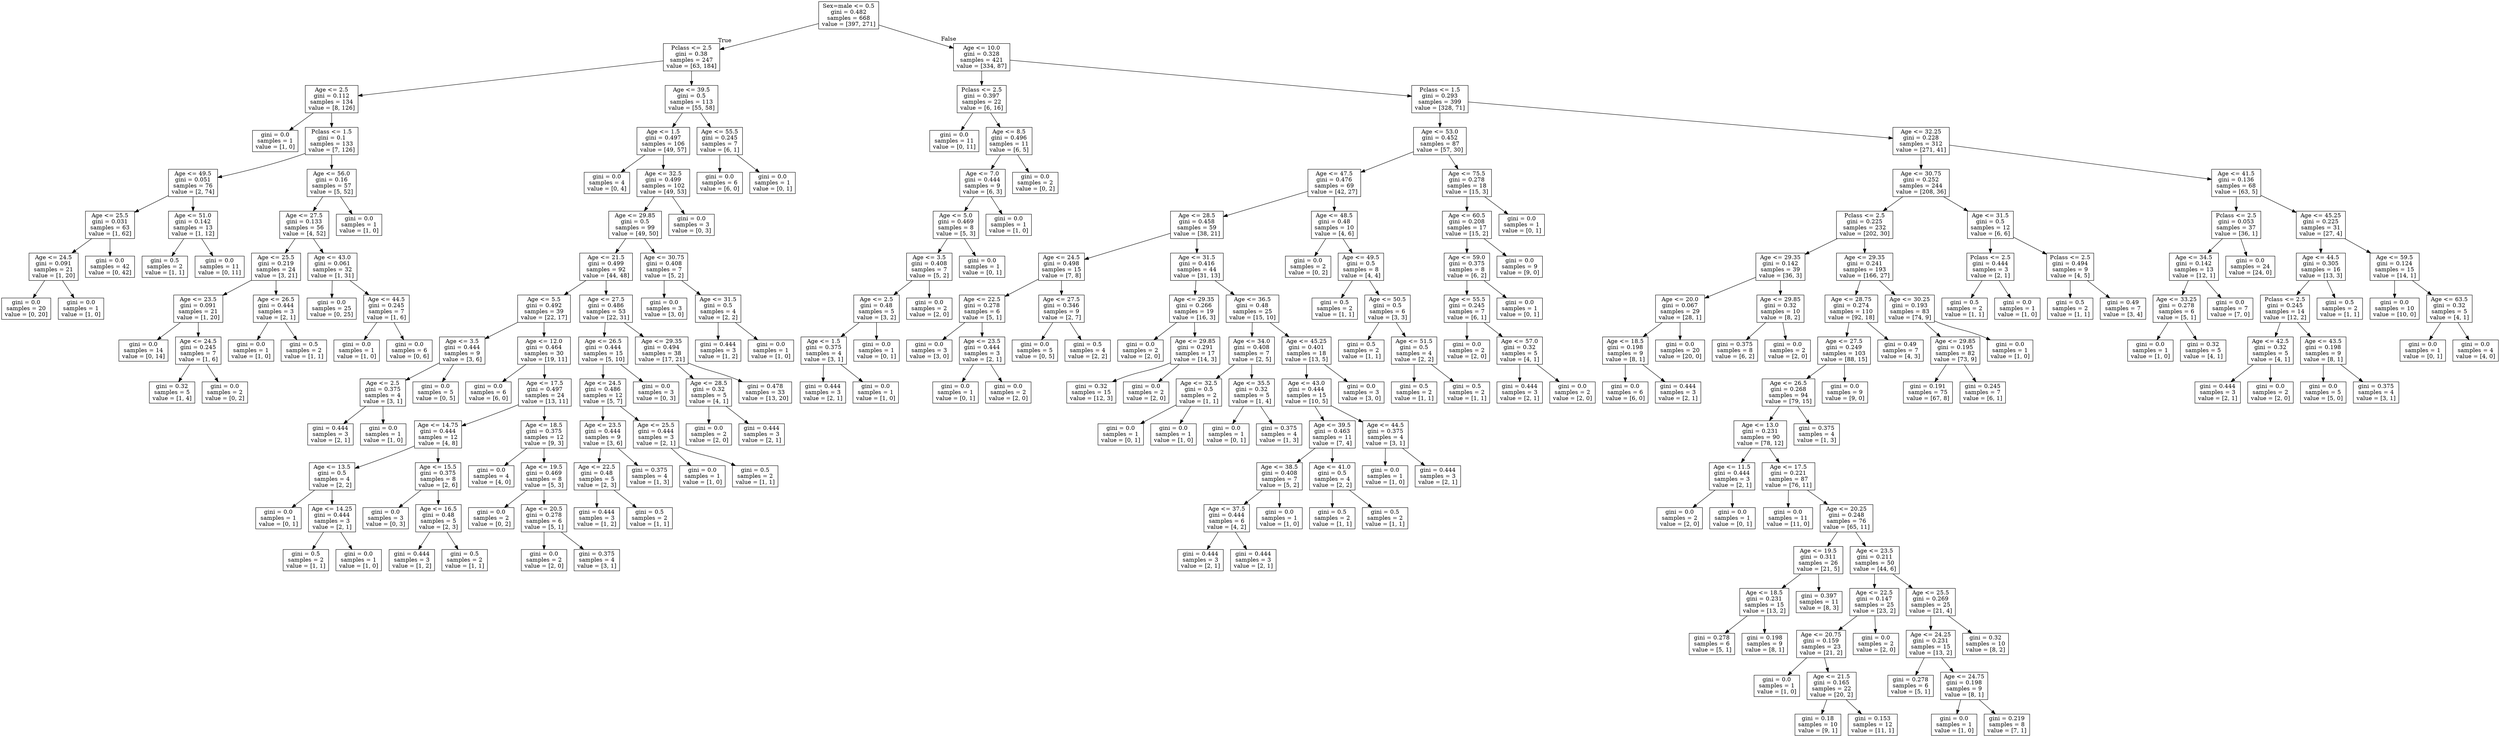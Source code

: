 digraph Tree {
node [shape=box] ;
0 [label="Sex=male <= 0.5\ngini = 0.482\nsamples = 668\nvalue = [397, 271]"] ;
1 [label="Pclass <= 2.5\ngini = 0.38\nsamples = 247\nvalue = [63, 184]"] ;
0 -> 1 [labeldistance=2.5, labelangle=45, headlabel="True"] ;
2 [label="Age <= 2.5\ngini = 0.112\nsamples = 134\nvalue = [8, 126]"] ;
1 -> 2 ;
3 [label="gini = 0.0\nsamples = 1\nvalue = [1, 0]"] ;
2 -> 3 ;
4 [label="Pclass <= 1.5\ngini = 0.1\nsamples = 133\nvalue = [7, 126]"] ;
2 -> 4 ;
5 [label="Age <= 49.5\ngini = 0.051\nsamples = 76\nvalue = [2, 74]"] ;
4 -> 5 ;
6 [label="Age <= 25.5\ngini = 0.031\nsamples = 63\nvalue = [1, 62]"] ;
5 -> 6 ;
7 [label="Age <= 24.5\ngini = 0.091\nsamples = 21\nvalue = [1, 20]"] ;
6 -> 7 ;
8 [label="gini = 0.0\nsamples = 20\nvalue = [0, 20]"] ;
7 -> 8 ;
9 [label="gini = 0.0\nsamples = 1\nvalue = [1, 0]"] ;
7 -> 9 ;
10 [label="gini = 0.0\nsamples = 42\nvalue = [0, 42]"] ;
6 -> 10 ;
11 [label="Age <= 51.0\ngini = 0.142\nsamples = 13\nvalue = [1, 12]"] ;
5 -> 11 ;
12 [label="gini = 0.5\nsamples = 2\nvalue = [1, 1]"] ;
11 -> 12 ;
13 [label="gini = 0.0\nsamples = 11\nvalue = [0, 11]"] ;
11 -> 13 ;
14 [label="Age <= 56.0\ngini = 0.16\nsamples = 57\nvalue = [5, 52]"] ;
4 -> 14 ;
15 [label="Age <= 27.5\ngini = 0.133\nsamples = 56\nvalue = [4, 52]"] ;
14 -> 15 ;
16 [label="Age <= 25.5\ngini = 0.219\nsamples = 24\nvalue = [3, 21]"] ;
15 -> 16 ;
17 [label="Age <= 23.5\ngini = 0.091\nsamples = 21\nvalue = [1, 20]"] ;
16 -> 17 ;
18 [label="gini = 0.0\nsamples = 14\nvalue = [0, 14]"] ;
17 -> 18 ;
19 [label="Age <= 24.5\ngini = 0.245\nsamples = 7\nvalue = [1, 6]"] ;
17 -> 19 ;
20 [label="gini = 0.32\nsamples = 5\nvalue = [1, 4]"] ;
19 -> 20 ;
21 [label="gini = 0.0\nsamples = 2\nvalue = [0, 2]"] ;
19 -> 21 ;
22 [label="Age <= 26.5\ngini = 0.444\nsamples = 3\nvalue = [2, 1]"] ;
16 -> 22 ;
23 [label="gini = 0.0\nsamples = 1\nvalue = [1, 0]"] ;
22 -> 23 ;
24 [label="gini = 0.5\nsamples = 2\nvalue = [1, 1]"] ;
22 -> 24 ;
25 [label="Age <= 43.0\ngini = 0.061\nsamples = 32\nvalue = [1, 31]"] ;
15 -> 25 ;
26 [label="gini = 0.0\nsamples = 25\nvalue = [0, 25]"] ;
25 -> 26 ;
27 [label="Age <= 44.5\ngini = 0.245\nsamples = 7\nvalue = [1, 6]"] ;
25 -> 27 ;
28 [label="gini = 0.0\nsamples = 1\nvalue = [1, 0]"] ;
27 -> 28 ;
29 [label="gini = 0.0\nsamples = 6\nvalue = [0, 6]"] ;
27 -> 29 ;
30 [label="gini = 0.0\nsamples = 1\nvalue = [1, 0]"] ;
14 -> 30 ;
31 [label="Age <= 39.5\ngini = 0.5\nsamples = 113\nvalue = [55, 58]"] ;
1 -> 31 ;
32 [label="Age <= 1.5\ngini = 0.497\nsamples = 106\nvalue = [49, 57]"] ;
31 -> 32 ;
33 [label="gini = 0.0\nsamples = 4\nvalue = [0, 4]"] ;
32 -> 33 ;
34 [label="Age <= 32.5\ngini = 0.499\nsamples = 102\nvalue = [49, 53]"] ;
32 -> 34 ;
35 [label="Age <= 29.85\ngini = 0.5\nsamples = 99\nvalue = [49, 50]"] ;
34 -> 35 ;
36 [label="Age <= 21.5\ngini = 0.499\nsamples = 92\nvalue = [44, 48]"] ;
35 -> 36 ;
37 [label="Age <= 5.5\ngini = 0.492\nsamples = 39\nvalue = [22, 17]"] ;
36 -> 37 ;
38 [label="Age <= 3.5\ngini = 0.444\nsamples = 9\nvalue = [3, 6]"] ;
37 -> 38 ;
39 [label="Age <= 2.5\ngini = 0.375\nsamples = 4\nvalue = [3, 1]"] ;
38 -> 39 ;
40 [label="gini = 0.444\nsamples = 3\nvalue = [2, 1]"] ;
39 -> 40 ;
41 [label="gini = 0.0\nsamples = 1\nvalue = [1, 0]"] ;
39 -> 41 ;
42 [label="gini = 0.0\nsamples = 5\nvalue = [0, 5]"] ;
38 -> 42 ;
43 [label="Age <= 12.0\ngini = 0.464\nsamples = 30\nvalue = [19, 11]"] ;
37 -> 43 ;
44 [label="gini = 0.0\nsamples = 6\nvalue = [6, 0]"] ;
43 -> 44 ;
45 [label="Age <= 17.5\ngini = 0.497\nsamples = 24\nvalue = [13, 11]"] ;
43 -> 45 ;
46 [label="Age <= 14.75\ngini = 0.444\nsamples = 12\nvalue = [4, 8]"] ;
45 -> 46 ;
47 [label="Age <= 13.5\ngini = 0.5\nsamples = 4\nvalue = [2, 2]"] ;
46 -> 47 ;
48 [label="gini = 0.0\nsamples = 1\nvalue = [0, 1]"] ;
47 -> 48 ;
49 [label="Age <= 14.25\ngini = 0.444\nsamples = 3\nvalue = [2, 1]"] ;
47 -> 49 ;
50 [label="gini = 0.5\nsamples = 2\nvalue = [1, 1]"] ;
49 -> 50 ;
51 [label="gini = 0.0\nsamples = 1\nvalue = [1, 0]"] ;
49 -> 51 ;
52 [label="Age <= 15.5\ngini = 0.375\nsamples = 8\nvalue = [2, 6]"] ;
46 -> 52 ;
53 [label="gini = 0.0\nsamples = 3\nvalue = [0, 3]"] ;
52 -> 53 ;
54 [label="Age <= 16.5\ngini = 0.48\nsamples = 5\nvalue = [2, 3]"] ;
52 -> 54 ;
55 [label="gini = 0.444\nsamples = 3\nvalue = [1, 2]"] ;
54 -> 55 ;
56 [label="gini = 0.5\nsamples = 2\nvalue = [1, 1]"] ;
54 -> 56 ;
57 [label="Age <= 18.5\ngini = 0.375\nsamples = 12\nvalue = [9, 3]"] ;
45 -> 57 ;
58 [label="gini = 0.0\nsamples = 4\nvalue = [4, 0]"] ;
57 -> 58 ;
59 [label="Age <= 19.5\ngini = 0.469\nsamples = 8\nvalue = [5, 3]"] ;
57 -> 59 ;
60 [label="gini = 0.0\nsamples = 2\nvalue = [0, 2]"] ;
59 -> 60 ;
61 [label="Age <= 20.5\ngini = 0.278\nsamples = 6\nvalue = [5, 1]"] ;
59 -> 61 ;
62 [label="gini = 0.0\nsamples = 2\nvalue = [2, 0]"] ;
61 -> 62 ;
63 [label="gini = 0.375\nsamples = 4\nvalue = [3, 1]"] ;
61 -> 63 ;
64 [label="Age <= 27.5\ngini = 0.486\nsamples = 53\nvalue = [22, 31]"] ;
36 -> 64 ;
65 [label="Age <= 26.5\ngini = 0.444\nsamples = 15\nvalue = [5, 10]"] ;
64 -> 65 ;
66 [label="Age <= 24.5\ngini = 0.486\nsamples = 12\nvalue = [5, 7]"] ;
65 -> 66 ;
67 [label="Age <= 23.5\ngini = 0.444\nsamples = 9\nvalue = [3, 6]"] ;
66 -> 67 ;
68 [label="Age <= 22.5\ngini = 0.48\nsamples = 5\nvalue = [2, 3]"] ;
67 -> 68 ;
69 [label="gini = 0.444\nsamples = 3\nvalue = [1, 2]"] ;
68 -> 69 ;
70 [label="gini = 0.5\nsamples = 2\nvalue = [1, 1]"] ;
68 -> 70 ;
71 [label="gini = 0.375\nsamples = 4\nvalue = [1, 3]"] ;
67 -> 71 ;
72 [label="Age <= 25.5\ngini = 0.444\nsamples = 3\nvalue = [2, 1]"] ;
66 -> 72 ;
73 [label="gini = 0.0\nsamples = 1\nvalue = [1, 0]"] ;
72 -> 73 ;
74 [label="gini = 0.5\nsamples = 2\nvalue = [1, 1]"] ;
72 -> 74 ;
75 [label="gini = 0.0\nsamples = 3\nvalue = [0, 3]"] ;
65 -> 75 ;
76 [label="Age <= 29.35\ngini = 0.494\nsamples = 38\nvalue = [17, 21]"] ;
64 -> 76 ;
77 [label="Age <= 28.5\ngini = 0.32\nsamples = 5\nvalue = [4, 1]"] ;
76 -> 77 ;
78 [label="gini = 0.0\nsamples = 2\nvalue = [2, 0]"] ;
77 -> 78 ;
79 [label="gini = 0.444\nsamples = 3\nvalue = [2, 1]"] ;
77 -> 79 ;
80 [label="gini = 0.478\nsamples = 33\nvalue = [13, 20]"] ;
76 -> 80 ;
81 [label="Age <= 30.75\ngini = 0.408\nsamples = 7\nvalue = [5, 2]"] ;
35 -> 81 ;
82 [label="gini = 0.0\nsamples = 3\nvalue = [3, 0]"] ;
81 -> 82 ;
83 [label="Age <= 31.5\ngini = 0.5\nsamples = 4\nvalue = [2, 2]"] ;
81 -> 83 ;
84 [label="gini = 0.444\nsamples = 3\nvalue = [1, 2]"] ;
83 -> 84 ;
85 [label="gini = 0.0\nsamples = 1\nvalue = [1, 0]"] ;
83 -> 85 ;
86 [label="gini = 0.0\nsamples = 3\nvalue = [0, 3]"] ;
34 -> 86 ;
87 [label="Age <= 55.5\ngini = 0.245\nsamples = 7\nvalue = [6, 1]"] ;
31 -> 87 ;
88 [label="gini = 0.0\nsamples = 6\nvalue = [6, 0]"] ;
87 -> 88 ;
89 [label="gini = 0.0\nsamples = 1\nvalue = [0, 1]"] ;
87 -> 89 ;
90 [label="Age <= 10.0\ngini = 0.328\nsamples = 421\nvalue = [334, 87]"] ;
0 -> 90 [labeldistance=2.5, labelangle=-45, headlabel="False"] ;
91 [label="Pclass <= 2.5\ngini = 0.397\nsamples = 22\nvalue = [6, 16]"] ;
90 -> 91 ;
92 [label="gini = 0.0\nsamples = 11\nvalue = [0, 11]"] ;
91 -> 92 ;
93 [label="Age <= 8.5\ngini = 0.496\nsamples = 11\nvalue = [6, 5]"] ;
91 -> 93 ;
94 [label="Age <= 7.0\ngini = 0.444\nsamples = 9\nvalue = [6, 3]"] ;
93 -> 94 ;
95 [label="Age <= 5.0\ngini = 0.469\nsamples = 8\nvalue = [5, 3]"] ;
94 -> 95 ;
96 [label="Age <= 3.5\ngini = 0.408\nsamples = 7\nvalue = [5, 2]"] ;
95 -> 96 ;
97 [label="Age <= 2.5\ngini = 0.48\nsamples = 5\nvalue = [3, 2]"] ;
96 -> 97 ;
98 [label="Age <= 1.5\ngini = 0.375\nsamples = 4\nvalue = [3, 1]"] ;
97 -> 98 ;
99 [label="gini = 0.444\nsamples = 3\nvalue = [2, 1]"] ;
98 -> 99 ;
100 [label="gini = 0.0\nsamples = 1\nvalue = [1, 0]"] ;
98 -> 100 ;
101 [label="gini = 0.0\nsamples = 1\nvalue = [0, 1]"] ;
97 -> 101 ;
102 [label="gini = 0.0\nsamples = 2\nvalue = [2, 0]"] ;
96 -> 102 ;
103 [label="gini = 0.0\nsamples = 1\nvalue = [0, 1]"] ;
95 -> 103 ;
104 [label="gini = 0.0\nsamples = 1\nvalue = [1, 0]"] ;
94 -> 104 ;
105 [label="gini = 0.0\nsamples = 2\nvalue = [0, 2]"] ;
93 -> 105 ;
106 [label="Pclass <= 1.5\ngini = 0.293\nsamples = 399\nvalue = [328, 71]"] ;
90 -> 106 ;
107 [label="Age <= 53.0\ngini = 0.452\nsamples = 87\nvalue = [57, 30]"] ;
106 -> 107 ;
108 [label="Age <= 47.5\ngini = 0.476\nsamples = 69\nvalue = [42, 27]"] ;
107 -> 108 ;
109 [label="Age <= 28.5\ngini = 0.458\nsamples = 59\nvalue = [38, 21]"] ;
108 -> 109 ;
110 [label="Age <= 24.5\ngini = 0.498\nsamples = 15\nvalue = [7, 8]"] ;
109 -> 110 ;
111 [label="Age <= 22.5\ngini = 0.278\nsamples = 6\nvalue = [5, 1]"] ;
110 -> 111 ;
112 [label="gini = 0.0\nsamples = 3\nvalue = [3, 0]"] ;
111 -> 112 ;
113 [label="Age <= 23.5\ngini = 0.444\nsamples = 3\nvalue = [2, 1]"] ;
111 -> 113 ;
114 [label="gini = 0.0\nsamples = 1\nvalue = [0, 1]"] ;
113 -> 114 ;
115 [label="gini = 0.0\nsamples = 2\nvalue = [2, 0]"] ;
113 -> 115 ;
116 [label="Age <= 27.5\ngini = 0.346\nsamples = 9\nvalue = [2, 7]"] ;
110 -> 116 ;
117 [label="gini = 0.0\nsamples = 5\nvalue = [0, 5]"] ;
116 -> 117 ;
118 [label="gini = 0.5\nsamples = 4\nvalue = [2, 2]"] ;
116 -> 118 ;
119 [label="Age <= 31.5\ngini = 0.416\nsamples = 44\nvalue = [31, 13]"] ;
109 -> 119 ;
120 [label="Age <= 29.35\ngini = 0.266\nsamples = 19\nvalue = [16, 3]"] ;
119 -> 120 ;
121 [label="gini = 0.0\nsamples = 2\nvalue = [2, 0]"] ;
120 -> 121 ;
122 [label="Age <= 29.85\ngini = 0.291\nsamples = 17\nvalue = [14, 3]"] ;
120 -> 122 ;
123 [label="gini = 0.32\nsamples = 15\nvalue = [12, 3]"] ;
122 -> 123 ;
124 [label="gini = 0.0\nsamples = 2\nvalue = [2, 0]"] ;
122 -> 124 ;
125 [label="Age <= 36.5\ngini = 0.48\nsamples = 25\nvalue = [15, 10]"] ;
119 -> 125 ;
126 [label="Age <= 34.0\ngini = 0.408\nsamples = 7\nvalue = [2, 5]"] ;
125 -> 126 ;
127 [label="Age <= 32.5\ngini = 0.5\nsamples = 2\nvalue = [1, 1]"] ;
126 -> 127 ;
128 [label="gini = 0.0\nsamples = 1\nvalue = [0, 1]"] ;
127 -> 128 ;
129 [label="gini = 0.0\nsamples = 1\nvalue = [1, 0]"] ;
127 -> 129 ;
130 [label="Age <= 35.5\ngini = 0.32\nsamples = 5\nvalue = [1, 4]"] ;
126 -> 130 ;
131 [label="gini = 0.0\nsamples = 1\nvalue = [0, 1]"] ;
130 -> 131 ;
132 [label="gini = 0.375\nsamples = 4\nvalue = [1, 3]"] ;
130 -> 132 ;
133 [label="Age <= 45.25\ngini = 0.401\nsamples = 18\nvalue = [13, 5]"] ;
125 -> 133 ;
134 [label="Age <= 43.0\ngini = 0.444\nsamples = 15\nvalue = [10, 5]"] ;
133 -> 134 ;
135 [label="Age <= 39.5\ngini = 0.463\nsamples = 11\nvalue = [7, 4]"] ;
134 -> 135 ;
136 [label="Age <= 38.5\ngini = 0.408\nsamples = 7\nvalue = [5, 2]"] ;
135 -> 136 ;
137 [label="Age <= 37.5\ngini = 0.444\nsamples = 6\nvalue = [4, 2]"] ;
136 -> 137 ;
138 [label="gini = 0.444\nsamples = 3\nvalue = [2, 1]"] ;
137 -> 138 ;
139 [label="gini = 0.444\nsamples = 3\nvalue = [2, 1]"] ;
137 -> 139 ;
140 [label="gini = 0.0\nsamples = 1\nvalue = [1, 0]"] ;
136 -> 140 ;
141 [label="Age <= 41.0\ngini = 0.5\nsamples = 4\nvalue = [2, 2]"] ;
135 -> 141 ;
142 [label="gini = 0.5\nsamples = 2\nvalue = [1, 1]"] ;
141 -> 142 ;
143 [label="gini = 0.5\nsamples = 2\nvalue = [1, 1]"] ;
141 -> 143 ;
144 [label="Age <= 44.5\ngini = 0.375\nsamples = 4\nvalue = [3, 1]"] ;
134 -> 144 ;
145 [label="gini = 0.0\nsamples = 1\nvalue = [1, 0]"] ;
144 -> 145 ;
146 [label="gini = 0.444\nsamples = 3\nvalue = [2, 1]"] ;
144 -> 146 ;
147 [label="gini = 0.0\nsamples = 3\nvalue = [3, 0]"] ;
133 -> 147 ;
148 [label="Age <= 48.5\ngini = 0.48\nsamples = 10\nvalue = [4, 6]"] ;
108 -> 148 ;
149 [label="gini = 0.0\nsamples = 2\nvalue = [0, 2]"] ;
148 -> 149 ;
150 [label="Age <= 49.5\ngini = 0.5\nsamples = 8\nvalue = [4, 4]"] ;
148 -> 150 ;
151 [label="gini = 0.5\nsamples = 2\nvalue = [1, 1]"] ;
150 -> 151 ;
152 [label="Age <= 50.5\ngini = 0.5\nsamples = 6\nvalue = [3, 3]"] ;
150 -> 152 ;
153 [label="gini = 0.5\nsamples = 2\nvalue = [1, 1]"] ;
152 -> 153 ;
154 [label="Age <= 51.5\ngini = 0.5\nsamples = 4\nvalue = [2, 2]"] ;
152 -> 154 ;
155 [label="gini = 0.5\nsamples = 2\nvalue = [1, 1]"] ;
154 -> 155 ;
156 [label="gini = 0.5\nsamples = 2\nvalue = [1, 1]"] ;
154 -> 156 ;
157 [label="Age <= 75.5\ngini = 0.278\nsamples = 18\nvalue = [15, 3]"] ;
107 -> 157 ;
158 [label="Age <= 60.5\ngini = 0.208\nsamples = 17\nvalue = [15, 2]"] ;
157 -> 158 ;
159 [label="Age <= 59.0\ngini = 0.375\nsamples = 8\nvalue = [6, 2]"] ;
158 -> 159 ;
160 [label="Age <= 55.5\ngini = 0.245\nsamples = 7\nvalue = [6, 1]"] ;
159 -> 160 ;
161 [label="gini = 0.0\nsamples = 2\nvalue = [2, 0]"] ;
160 -> 161 ;
162 [label="Age <= 57.0\ngini = 0.32\nsamples = 5\nvalue = [4, 1]"] ;
160 -> 162 ;
163 [label="gini = 0.444\nsamples = 3\nvalue = [2, 1]"] ;
162 -> 163 ;
164 [label="gini = 0.0\nsamples = 2\nvalue = [2, 0]"] ;
162 -> 164 ;
165 [label="gini = 0.0\nsamples = 1\nvalue = [0, 1]"] ;
159 -> 165 ;
166 [label="gini = 0.0\nsamples = 9\nvalue = [9, 0]"] ;
158 -> 166 ;
167 [label="gini = 0.0\nsamples = 1\nvalue = [0, 1]"] ;
157 -> 167 ;
168 [label="Age <= 32.25\ngini = 0.228\nsamples = 312\nvalue = [271, 41]"] ;
106 -> 168 ;
169 [label="Age <= 30.75\ngini = 0.252\nsamples = 244\nvalue = [208, 36]"] ;
168 -> 169 ;
170 [label="Pclass <= 2.5\ngini = 0.225\nsamples = 232\nvalue = [202, 30]"] ;
169 -> 170 ;
171 [label="Age <= 29.35\ngini = 0.142\nsamples = 39\nvalue = [36, 3]"] ;
170 -> 171 ;
172 [label="Age <= 20.0\ngini = 0.067\nsamples = 29\nvalue = [28, 1]"] ;
171 -> 172 ;
173 [label="Age <= 18.5\ngini = 0.198\nsamples = 9\nvalue = [8, 1]"] ;
172 -> 173 ;
174 [label="gini = 0.0\nsamples = 6\nvalue = [6, 0]"] ;
173 -> 174 ;
175 [label="gini = 0.444\nsamples = 3\nvalue = [2, 1]"] ;
173 -> 175 ;
176 [label="gini = 0.0\nsamples = 20\nvalue = [20, 0]"] ;
172 -> 176 ;
177 [label="Age <= 29.85\ngini = 0.32\nsamples = 10\nvalue = [8, 2]"] ;
171 -> 177 ;
178 [label="gini = 0.375\nsamples = 8\nvalue = [6, 2]"] ;
177 -> 178 ;
179 [label="gini = 0.0\nsamples = 2\nvalue = [2, 0]"] ;
177 -> 179 ;
180 [label="Age <= 29.35\ngini = 0.241\nsamples = 193\nvalue = [166, 27]"] ;
170 -> 180 ;
181 [label="Age <= 28.75\ngini = 0.274\nsamples = 110\nvalue = [92, 18]"] ;
180 -> 181 ;
182 [label="Age <= 27.5\ngini = 0.249\nsamples = 103\nvalue = [88, 15]"] ;
181 -> 182 ;
183 [label="Age <= 26.5\ngini = 0.268\nsamples = 94\nvalue = [79, 15]"] ;
182 -> 183 ;
184 [label="Age <= 13.0\ngini = 0.231\nsamples = 90\nvalue = [78, 12]"] ;
183 -> 184 ;
185 [label="Age <= 11.5\ngini = 0.444\nsamples = 3\nvalue = [2, 1]"] ;
184 -> 185 ;
186 [label="gini = 0.0\nsamples = 2\nvalue = [2, 0]"] ;
185 -> 186 ;
187 [label="gini = 0.0\nsamples = 1\nvalue = [0, 1]"] ;
185 -> 187 ;
188 [label="Age <= 17.5\ngini = 0.221\nsamples = 87\nvalue = [76, 11]"] ;
184 -> 188 ;
189 [label="gini = 0.0\nsamples = 11\nvalue = [11, 0]"] ;
188 -> 189 ;
190 [label="Age <= 20.25\ngini = 0.248\nsamples = 76\nvalue = [65, 11]"] ;
188 -> 190 ;
191 [label="Age <= 19.5\ngini = 0.311\nsamples = 26\nvalue = [21, 5]"] ;
190 -> 191 ;
192 [label="Age <= 18.5\ngini = 0.231\nsamples = 15\nvalue = [13, 2]"] ;
191 -> 192 ;
193 [label="gini = 0.278\nsamples = 6\nvalue = [5, 1]"] ;
192 -> 193 ;
194 [label="gini = 0.198\nsamples = 9\nvalue = [8, 1]"] ;
192 -> 194 ;
195 [label="gini = 0.397\nsamples = 11\nvalue = [8, 3]"] ;
191 -> 195 ;
196 [label="Age <= 23.5\ngini = 0.211\nsamples = 50\nvalue = [44, 6]"] ;
190 -> 196 ;
197 [label="Age <= 22.5\ngini = 0.147\nsamples = 25\nvalue = [23, 2]"] ;
196 -> 197 ;
198 [label="Age <= 20.75\ngini = 0.159\nsamples = 23\nvalue = [21, 2]"] ;
197 -> 198 ;
199 [label="gini = 0.0\nsamples = 1\nvalue = [1, 0]"] ;
198 -> 199 ;
200 [label="Age <= 21.5\ngini = 0.165\nsamples = 22\nvalue = [20, 2]"] ;
198 -> 200 ;
201 [label="gini = 0.18\nsamples = 10\nvalue = [9, 1]"] ;
200 -> 201 ;
202 [label="gini = 0.153\nsamples = 12\nvalue = [11, 1]"] ;
200 -> 202 ;
203 [label="gini = 0.0\nsamples = 2\nvalue = [2, 0]"] ;
197 -> 203 ;
204 [label="Age <= 25.5\ngini = 0.269\nsamples = 25\nvalue = [21, 4]"] ;
196 -> 204 ;
205 [label="Age <= 24.25\ngini = 0.231\nsamples = 15\nvalue = [13, 2]"] ;
204 -> 205 ;
206 [label="gini = 0.278\nsamples = 6\nvalue = [5, 1]"] ;
205 -> 206 ;
207 [label="Age <= 24.75\ngini = 0.198\nsamples = 9\nvalue = [8, 1]"] ;
205 -> 207 ;
208 [label="gini = 0.0\nsamples = 1\nvalue = [1, 0]"] ;
207 -> 208 ;
209 [label="gini = 0.219\nsamples = 8\nvalue = [7, 1]"] ;
207 -> 209 ;
210 [label="gini = 0.32\nsamples = 10\nvalue = [8, 2]"] ;
204 -> 210 ;
211 [label="gini = 0.375\nsamples = 4\nvalue = [1, 3]"] ;
183 -> 211 ;
212 [label="gini = 0.0\nsamples = 9\nvalue = [9, 0]"] ;
182 -> 212 ;
213 [label="gini = 0.49\nsamples = 7\nvalue = [4, 3]"] ;
181 -> 213 ;
214 [label="Age <= 30.25\ngini = 0.193\nsamples = 83\nvalue = [74, 9]"] ;
180 -> 214 ;
215 [label="Age <= 29.85\ngini = 0.195\nsamples = 82\nvalue = [73, 9]"] ;
214 -> 215 ;
216 [label="gini = 0.191\nsamples = 75\nvalue = [67, 8]"] ;
215 -> 216 ;
217 [label="gini = 0.245\nsamples = 7\nvalue = [6, 1]"] ;
215 -> 217 ;
218 [label="gini = 0.0\nsamples = 1\nvalue = [1, 0]"] ;
214 -> 218 ;
219 [label="Age <= 31.5\ngini = 0.5\nsamples = 12\nvalue = [6, 6]"] ;
169 -> 219 ;
220 [label="Pclass <= 2.5\ngini = 0.444\nsamples = 3\nvalue = [2, 1]"] ;
219 -> 220 ;
221 [label="gini = 0.5\nsamples = 2\nvalue = [1, 1]"] ;
220 -> 221 ;
222 [label="gini = 0.0\nsamples = 1\nvalue = [1, 0]"] ;
220 -> 222 ;
223 [label="Pclass <= 2.5\ngini = 0.494\nsamples = 9\nvalue = [4, 5]"] ;
219 -> 223 ;
224 [label="gini = 0.5\nsamples = 2\nvalue = [1, 1]"] ;
223 -> 224 ;
225 [label="gini = 0.49\nsamples = 7\nvalue = [3, 4]"] ;
223 -> 225 ;
226 [label="Age <= 41.5\ngini = 0.136\nsamples = 68\nvalue = [63, 5]"] ;
168 -> 226 ;
227 [label="Pclass <= 2.5\ngini = 0.053\nsamples = 37\nvalue = [36, 1]"] ;
226 -> 227 ;
228 [label="Age <= 34.5\ngini = 0.142\nsamples = 13\nvalue = [12, 1]"] ;
227 -> 228 ;
229 [label="Age <= 33.25\ngini = 0.278\nsamples = 6\nvalue = [5, 1]"] ;
228 -> 229 ;
230 [label="gini = 0.0\nsamples = 1\nvalue = [1, 0]"] ;
229 -> 230 ;
231 [label="gini = 0.32\nsamples = 5\nvalue = [4, 1]"] ;
229 -> 231 ;
232 [label="gini = 0.0\nsamples = 7\nvalue = [7, 0]"] ;
228 -> 232 ;
233 [label="gini = 0.0\nsamples = 24\nvalue = [24, 0]"] ;
227 -> 233 ;
234 [label="Age <= 45.25\ngini = 0.225\nsamples = 31\nvalue = [27, 4]"] ;
226 -> 234 ;
235 [label="Age <= 44.5\ngini = 0.305\nsamples = 16\nvalue = [13, 3]"] ;
234 -> 235 ;
236 [label="Pclass <= 2.5\ngini = 0.245\nsamples = 14\nvalue = [12, 2]"] ;
235 -> 236 ;
237 [label="Age <= 42.5\ngini = 0.32\nsamples = 5\nvalue = [4, 1]"] ;
236 -> 237 ;
238 [label="gini = 0.444\nsamples = 3\nvalue = [2, 1]"] ;
237 -> 238 ;
239 [label="gini = 0.0\nsamples = 2\nvalue = [2, 0]"] ;
237 -> 239 ;
240 [label="Age <= 43.5\ngini = 0.198\nsamples = 9\nvalue = [8, 1]"] ;
236 -> 240 ;
241 [label="gini = 0.0\nsamples = 5\nvalue = [5, 0]"] ;
240 -> 241 ;
242 [label="gini = 0.375\nsamples = 4\nvalue = [3, 1]"] ;
240 -> 242 ;
243 [label="gini = 0.5\nsamples = 2\nvalue = [1, 1]"] ;
235 -> 243 ;
244 [label="Age <= 59.5\ngini = 0.124\nsamples = 15\nvalue = [14, 1]"] ;
234 -> 244 ;
245 [label="gini = 0.0\nsamples = 10\nvalue = [10, 0]"] ;
244 -> 245 ;
246 [label="Age <= 63.5\ngini = 0.32\nsamples = 5\nvalue = [4, 1]"] ;
244 -> 246 ;
247 [label="gini = 0.0\nsamples = 1\nvalue = [0, 1]"] ;
246 -> 247 ;
248 [label="gini = 0.0\nsamples = 4\nvalue = [4, 0]"] ;
246 -> 248 ;
}